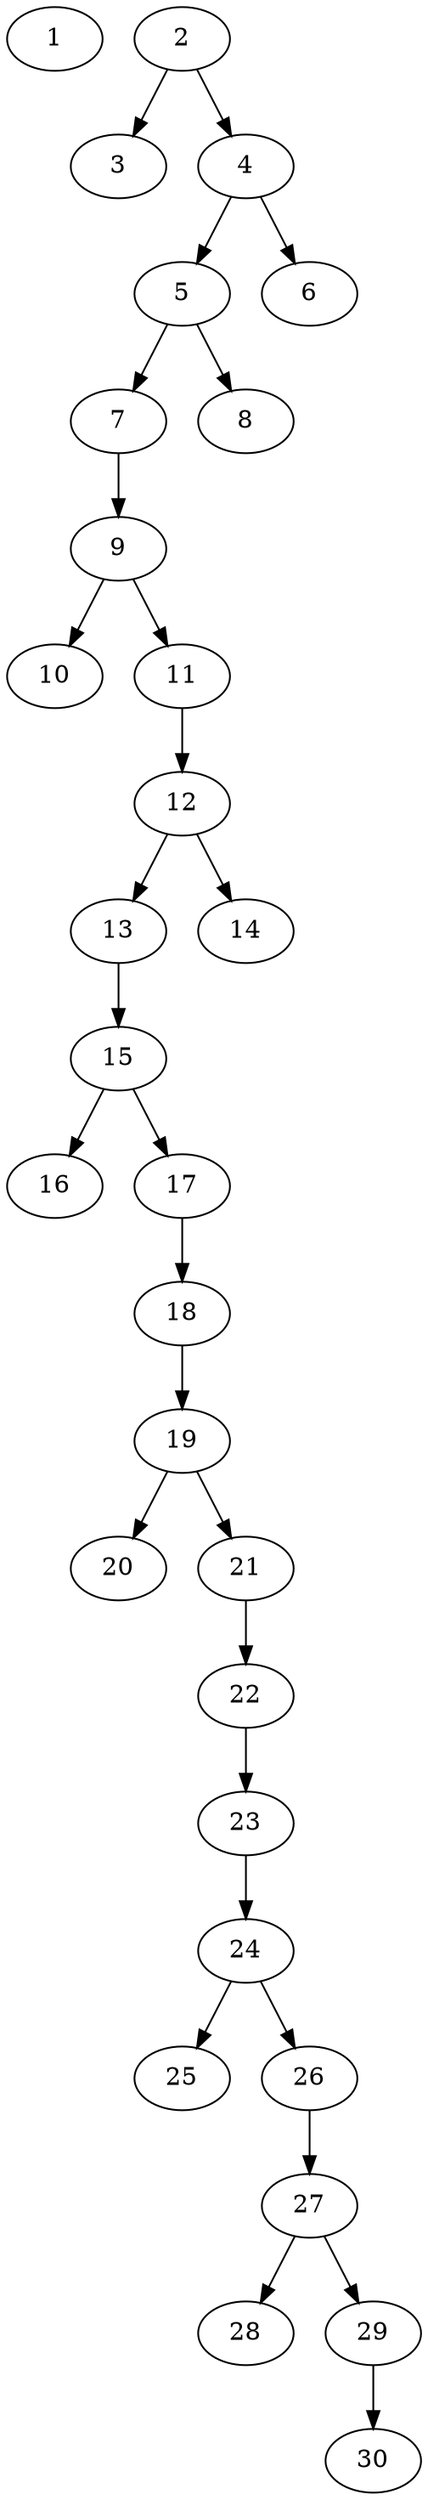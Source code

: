 // DAG automatically generated by daggen at Thu Oct  3 14:04:18 2019
// ./daggen --dot -n 30 --ccr 0.3 --fat 0.3 --regular 0.5 --density 0.5 --mindata 5242880 --maxdata 52428800 
digraph G {
  1 [size="21869227", alpha="0.16", expect_size="6560768"] 
  2 [size="100000427", alpha="0.16", expect_size="30000128"] 
  2 -> 3 [size ="30000128"]
  2 -> 4 [size ="30000128"]
  3 [size="68085760", alpha="0.16", expect_size="20425728"] 
  4 [size="102754987", alpha="0.07", expect_size="30826496"] 
  4 -> 5 [size ="30826496"]
  4 -> 6 [size ="30826496"]
  5 [size="71198720", alpha="0.04", expect_size="21359616"] 
  5 -> 7 [size ="21359616"]
  5 -> 8 [size ="21359616"]
  6 [size="98092373", alpha="0.05", expect_size="29427712"] 
  7 [size="72564053", alpha="0.01", expect_size="21769216"] 
  7 -> 9 [size ="21769216"]
  8 [size="139083093", alpha="0.15", expect_size="41724928"] 
  9 [size="50937173", alpha="0.03", expect_size="15281152"] 
  9 -> 10 [size ="15281152"]
  9 -> 11 [size ="15281152"]
  10 [size="24941227", alpha="0.19", expect_size="7482368"] 
  11 [size="26197333", alpha="0.09", expect_size="7859200"] 
  11 -> 12 [size ="7859200"]
  12 [size="150190080", alpha="0.05", expect_size="45057024"] 
  12 -> 13 [size ="45057024"]
  12 -> 14 [size ="45057024"]
  13 [size="116763307", alpha="0.06", expect_size="35028992"] 
  13 -> 15 [size ="35028992"]
  14 [size="84807680", alpha="0.10", expect_size="25442304"] 
  15 [size="137680213", alpha="0.11", expect_size="41304064"] 
  15 -> 16 [size ="41304064"]
  15 -> 17 [size ="41304064"]
  16 [size="165990400", alpha="0.10", expect_size="49797120"] 
  17 [size="46062933", alpha="0.12", expect_size="13818880"] 
  17 -> 18 [size ="13818880"]
  18 [size="51121493", alpha="0.02", expect_size="15336448"] 
  18 -> 19 [size ="15336448"]
  19 [size="170970453", alpha="0.13", expect_size="51291136"] 
  19 -> 20 [size ="51291136"]
  19 -> 21 [size ="51291136"]
  20 [size="34816000", alpha="0.11", expect_size="10444800"] 
  21 [size="24521387", alpha="0.08", expect_size="7356416"] 
  21 -> 22 [size ="7356416"]
  22 [size="93221547", alpha="0.17", expect_size="27966464"] 
  22 -> 23 [size ="27966464"]
  23 [size="131925333", alpha="0.11", expect_size="39577600"] 
  23 -> 24 [size ="39577600"]
  24 [size="21101227", alpha="0.17", expect_size="6330368"] 
  24 -> 25 [size ="6330368"]
  24 -> 26 [size ="6330368"]
  25 [size="101963093", alpha="0.09", expect_size="30588928"] 
  26 [size="29231787", alpha="0.12", expect_size="8769536"] 
  26 -> 27 [size ="8769536"]
  27 [size="104437760", alpha="0.01", expect_size="31331328"] 
  27 -> 28 [size ="31331328"]
  27 -> 29 [size ="31331328"]
  28 [size="42233173", alpha="0.06", expect_size="12669952"] 
  29 [size="58624000", alpha="0.16", expect_size="17587200"] 
  29 -> 30 [size ="17587200"]
  30 [size="164096000", alpha="0.06", expect_size="49228800"] 
}
